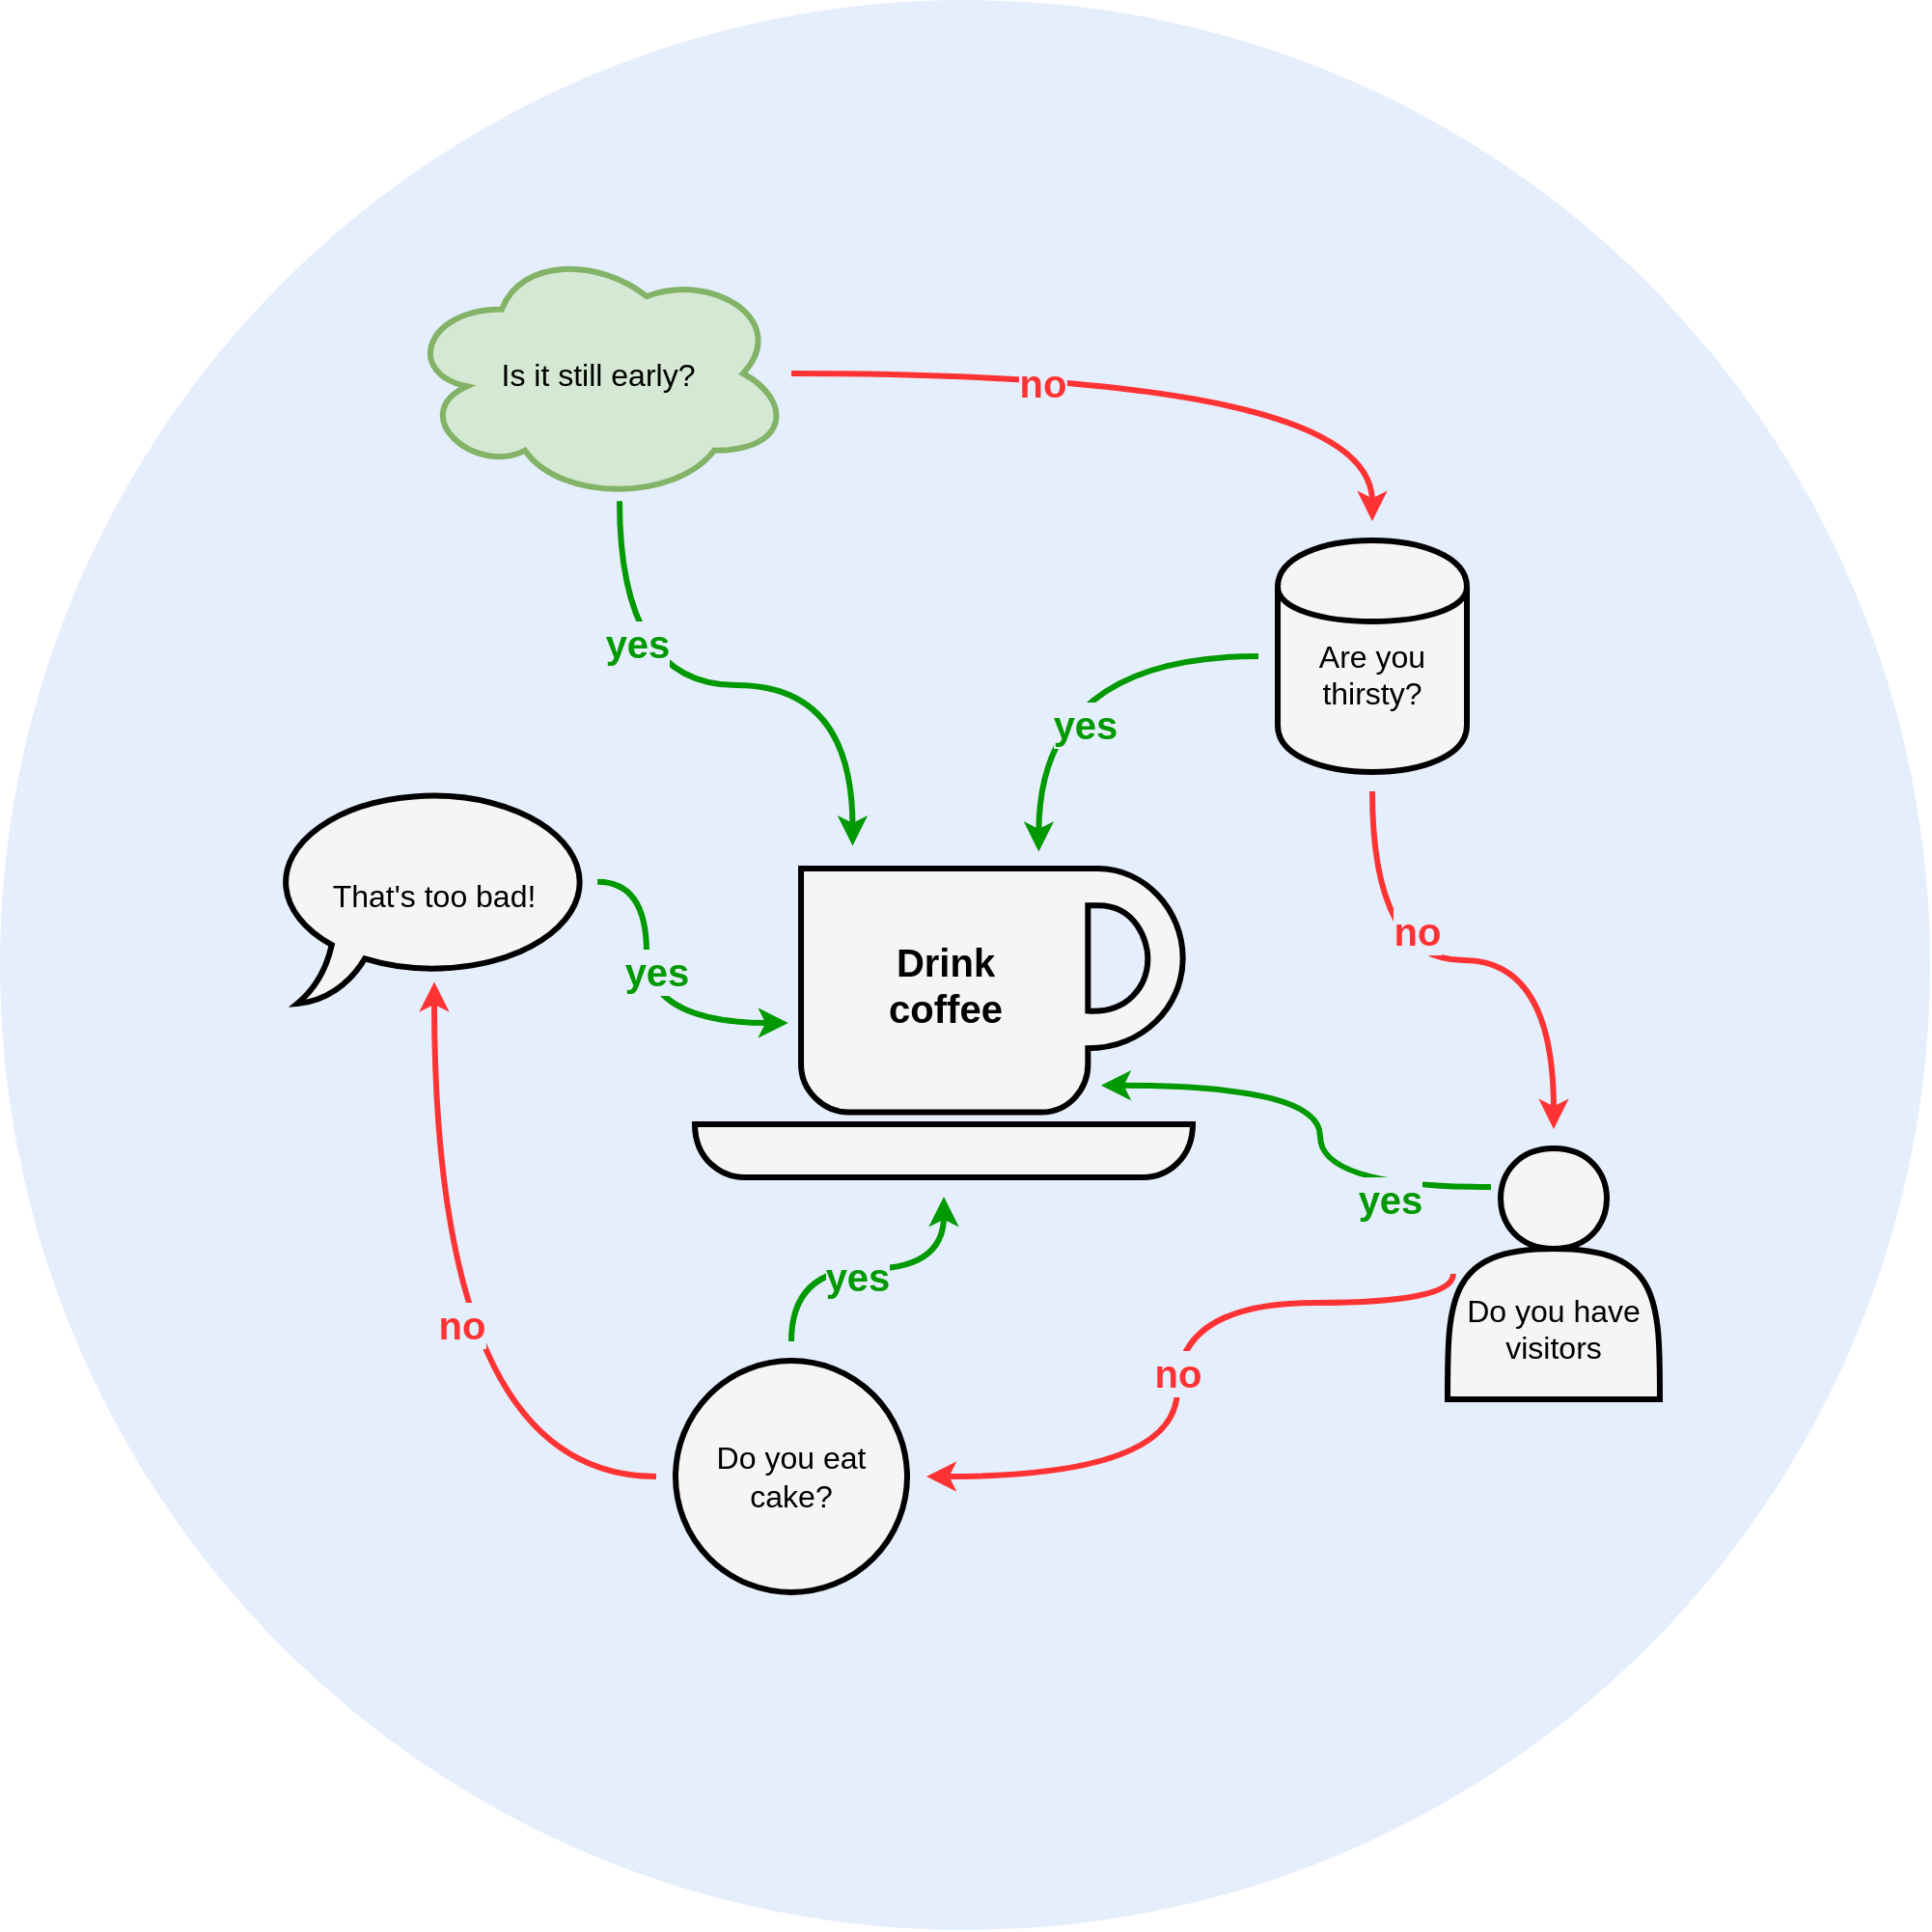 <mxfile version="20.8.20" type="github"><mxAtlasLibraries/><diagram name="Page-1" id="8e34c249-e2c6-786d-3cc3-512ca83aa7c6"><mxGraphModel dx="967" dy="988" grid="1" gridSize="10" guides="1" tooltips="1" connect="1" arrows="1" fold="1" page="0" pageScale="1" pageWidth="850" pageHeight="1100" background="#ffffff" math="0" shadow="0"><root><mxCell id="0"/><mxCell id="1" parent="0"/><mxCell id="2" value="" style="ellipse;whiteSpace=wrap;html=1;fillColor=#E5EEFC;strokeColor=none;" parent="1" vertex="1"><mxGeometry x="90" y="-215" width="1000" height="1000" as="geometry"/></mxCell><mxCell id="3" value="" style="shape=mxgraph.signs.food.coffee;html=1;verticalLabelPosition=bottom;verticalAlign=middle;fontSize=16;fontColor=#000000;plain-gray;fillColor=#F5F5F5;strokeColor=#000000;gradientColor=none;strokeWidth=3;perimeterSpacing=10;" parent="1" vertex="1"><mxGeometry x="450" y="235" width="258" height="160" as="geometry"/></mxCell><mxCell id="4" value="" style="edgeStyle=orthogonalEdgeStyle;curved=1;html=1;fontSize=16;strokeColor=#009900;entryX=0.33;entryY=-0.01;entryPerimeter=0;strokeWidth=3;fontStyle=0;fontColor=#009900;" parent="1" source="6" target="3" edge="1"><mxGeometry x="455" y="185" as="geometry"><mxPoint x="530" y="265" as="targetPoint"/><Array as="points"><mxPoint x="411" y="140"/><mxPoint x="532" y="140"/></Array></mxGeometry></mxCell><mxCell id="5" value="yes" style="text;html=1;resizable=0;points=[];align=center;verticalAlign=middle;labelBackgroundColor=#E5EEFC;fontSize=20;fontColor=#009900;fontStyle=1" parent="4" vertex="1" connectable="0"><mxGeometry x="-0.112" y="1" relative="1" as="geometry"><mxPoint x="-29" y="-21" as="offset"/></mxGeometry></mxCell><mxCell id="6" value="&lt;div&gt;Is it still early?&lt;/div&gt;" style="ellipse;shape=cloud;whiteSpace=wrap;html=1;fontFamily=Helvetica;fontSize=16;fontColor=#000000;align=center;strokeColor=#82b366;strokeWidth=3;fillColor=#d5e8d4;perimeterSpacing=0;" parent="1" vertex="1"><mxGeometry x="300" y="-88" width="200" height="133" as="geometry"/></mxCell><mxCell id="7" value="" style="edgeStyle=orthogonalEdgeStyle;curved=1;rounded=0;html=1;jettySize=auto;orthogonalLoop=1;fontSize=16;fontColor=#009900;exitX=0;exitY=0.5;strokeColor=#009900;entryX=0.677;entryY=0.007;entryPerimeter=0;strokeWidth=3;fontStyle=0" parent="1" source="9" target="3" edge="1"><mxGeometry x="627" y="195" as="geometry"><mxPoint x="680" y="205" as="sourcePoint"/><mxPoint x="627" y="254.833" as="targetPoint"/></mxGeometry></mxCell><mxCell id="8" value="yes" style="text;html=1;resizable=0;points=[];align=center;verticalAlign=middle;labelBackgroundColor=#E5EEFC;fontColor=#009900;fontSize=20;fontStyle=1" parent="7" vertex="1" connectable="0"><mxGeometry relative="1" as="geometry"><mxPoint x="17" y="35" as="offset"/></mxGeometry></mxCell><mxCell id="9" value="&lt;div style=&quot;line-height: 120%&quot;&gt;&lt;br&gt;&lt;/div&gt;&lt;div style=&quot;line-height: 120%&quot;&gt;Are you thirsty?&lt;/div&gt;" style="shape=cylinder;whiteSpace=wrap;html=1;fontFamily=Helvetica;fontSize=16;fontColor=#000000;align=center;strokeColor=#000000;strokeWidth=3;fillColor=#F5F5F5;perimeterSpacing=10;" parent="1" vertex="1"><mxGeometry x="752" y="65" width="98" height="120" as="geometry"/></mxCell><mxCell id="10" value="" style="edgeStyle=orthogonalEdgeStyle;curved=1;html=1;fontSize=16;strokeColor=#FF3333;entryX=0.5;entryY=0;fontColor=#FF3333;strokeWidth=3;" parent="1" source="6" target="9" edge="1"><mxGeometry x="530" y="135" as="geometry"><mxPoint x="680" y="175" as="targetPoint"/><mxPoint x="480" y="-21" as="sourcePoint"/><Array as="points"><mxPoint x="801" y="-21"/></Array></mxGeometry></mxCell><mxCell id="11" value="no" style="text;html=1;resizable=0;points=[];align=center;verticalAlign=middle;labelBackgroundColor=#E5EEFC;fontSize=20;fontColor=#FF3333;fontStyle=1" parent="10" vertex="1" connectable="0"><mxGeometry x="-0.453" y="-5" relative="1" as="geometry"><mxPoint x="27" y="-1" as="offset"/></mxGeometry></mxCell><mxCell id="13" value="" style="edgeStyle=orthogonalEdgeStyle;rounded=0;html=1;jettySize=auto;orthogonalLoop=1;fontSize=16;fontColor=#000000;exitX=0.5;exitY=1;curved=1;strokeColor=#FF3333;entryX=0.5;entryY=0;strokeWidth=3;" parent="1" source="9" target="12" edge="1"><mxGeometry x="775" y="245" as="geometry"><mxPoint x="860" y="255" as="sourcePoint"/><mxPoint x="825" y="365" as="targetPoint"/></mxGeometry></mxCell><mxCell id="14" value="no" style="text;html=1;resizable=0;points=[];align=center;verticalAlign=middle;labelBackgroundColor=#E5EEFC;fontSize=20;fontColor=#FF3333;fontStyle=1" parent="13" vertex="1" connectable="0"><mxGeometry x="-0.106" y="-3" relative="1" as="geometry"><mxPoint x="-10" y="-19" as="offset"/></mxGeometry></mxCell><mxCell id="15" value="" style="edgeStyle=orthogonalEdgeStyle;rounded=0;html=1;jettySize=auto;orthogonalLoop=1;fontSize=16;fontColor=#009900;curved=1;strokeColor=#009900;entryX=0.5;entryY=1;entryPerimeter=0;strokeWidth=3;fontStyle=0" parent="1" source="17" target="3" edge="1"><mxGeometry x="560" y="385" as="geometry"><mxPoint x="560" y="385" as="targetPoint"/></mxGeometry></mxCell><mxCell id="16" value="yes" style="text;html=1;resizable=0;points=[];align=center;verticalAlign=middle;labelBackgroundColor=#E5EEFC;fontSize=20;fontColor=#009900;fontStyle=1" parent="15" vertex="1" connectable="0"><mxGeometry x="0.073" y="-3" relative="1" as="geometry"><mxPoint x="-11" as="offset"/></mxGeometry></mxCell><mxCell id="17" value="Do you eat cake?" style="ellipse;whiteSpace=wrap;html=1;strokeWidth=3;fontSize=16;fontColor=#000000;plain-gray;gradientColor=none;strokeColor=#000000;perimeterSpacing=10;" parent="1" vertex="1"><mxGeometry x="440" y="490" width="120" height="120" as="geometry"/></mxCell><mxCell id="18" value="" style="edgeStyle=orthogonalEdgeStyle;curved=1;rounded=0;html=1;jettySize=auto;orthogonalLoop=1;fontSize=16;fontColor=#000000;strokeColor=#FF3333;entryX=1;entryY=0.5;exitX=0.1;exitY=0.5;strokeWidth=3;exitPerimeter=0;" parent="1" source="12" target="17" edge="1"><mxGeometry x="690" y="426" as="geometry"><mxPoint x="690.333" y="504.833" as="targetPoint"/><Array as="points"><mxPoint x="700" y="460"/><mxPoint x="700" y="550"/></Array></mxGeometry></mxCell><mxCell id="19" value="no" style="text;html=1;resizable=0;points=[];align=center;verticalAlign=middle;labelBackgroundColor=#E5EEFC;fontSize=20;fontColor=#FF3333;fontStyle=1" parent="18" vertex="1" connectable="0"><mxGeometry x="-0.052" y="1" relative="1" as="geometry"><mxPoint x="-1" y="15" as="offset"/></mxGeometry></mxCell><mxCell id="20" value="That's too bad!" style="strokeWidth=3;whiteSpace=wrap;html=1;shape=mxgraph.basic.oval_callout;fontFamily=Helvetica;fontSize=16;fontColor=#000000;align=center;strokeColor=#000000;fillColor=#F5F5F5;perimeterSpacing=10;" parent="1" vertex="1"><mxGeometry x="230" y="192" width="170" height="113" as="geometry"/></mxCell><mxCell id="21" value="" style="edgeStyle=orthogonalEdgeStyle;rounded=0;html=1;jettySize=auto;orthogonalLoop=1;fontSize=16;fontColor=#000000;curved=1;strokeColor=#FF3333;strokeWidth=3;entryX=0.5;entryY=0.84;entryPerimeter=0;" parent="1" source="17" target="20" edge="1"><mxGeometry x="350" y="435" as="geometry"><mxPoint x="315" y="305" as="targetPoint"/><Array as="points"><mxPoint x="315" y="550"/></Array></mxGeometry></mxCell><mxCell id="22" value="no" style="text;html=1;resizable=0;points=[];align=center;verticalAlign=middle;labelBackgroundColor=#E5EEFC;fontSize=20;fontColor=#FF3333;fontStyle=1" parent="21" vertex="1" connectable="0"><mxGeometry x="-0.237" y="-25" relative="1" as="geometry"><mxPoint x="-11" y="-53" as="offset"/></mxGeometry></mxCell><mxCell id="23" value="" style="endArrow=classic;html=1;fontSize=16;fontColor=#009900;exitX=0.25;exitY=0.2;edgeStyle=orthogonalEdgeStyle;curved=1;strokeColor=#009900;entryX=0.793;entryY=0.68;entryPerimeter=0;strokeWidth=3;fontStyle=0;exitPerimeter=0;" parent="1" source="12" target="3" edge="1"><mxGeometry x="690" y="320" width="50" height="50" as="geometry"><mxPoint x="740" y="605" as="sourcePoint"/><mxPoint x="690.333" y="319.833" as="targetPoint"/></mxGeometry></mxCell><mxCell id="24" value="&lt;span&gt;&lt;font style=&quot;font-size: 20px&quot;&gt;&lt;b&gt;yes&lt;/b&gt;&lt;/font&gt;&lt;/span&gt;" style="text;html=1;resizable=0;points=[];align=center;verticalAlign=middle;labelBackgroundColor=#E5EEFC;fontSize=16;fontColor=#009900;" parent="23" vertex="1" connectable="0"><mxGeometry relative="1" as="geometry"><mxPoint x="36" y="45" as="offset"/></mxGeometry></mxCell><mxCell id="25" value="&lt;span style=&quot;font-size: 20px&quot;&gt;Drink coffee&lt;/span&gt;" style="text;html=1;strokeColor=none;fillColor=none;align=center;verticalAlign=middle;whiteSpace=wrap;overflow=hidden;fontSize=16;fontColor=#000000;fontStyle=1" parent="1" vertex="1"><mxGeometry x="530" y="265" width="100" height="60" as="geometry"/></mxCell><mxCell id="26" value="" style="edgeStyle=orthogonalEdgeStyle;curved=1;html=1;fontSize=16;strokeColor=#009900;entryX=0.21;entryY=0.5;entryPerimeter=0;strokeWidth=3;fontStyle=0;fontColor=#009900;exitX=0.945;exitY=0.45;exitPerimeter=0;" parent="1" source="20" target="3" edge="1"><mxGeometry x="430" y="335" as="geometry"><mxPoint x="480" y="335" as="targetPoint"/></mxGeometry></mxCell><mxCell id="27" value="yes" style="text;html=1;resizable=0;points=[];align=center;verticalAlign=middle;labelBackgroundColor=#E5EEFC;fontSize=20;fontColor=#009900;fontStyle=1" parent="26" vertex="1" connectable="0"><mxGeometry x="-0.511" y="14" relative="1" as="geometry"><mxPoint x="-9" y="29" as="offset"/></mxGeometry></mxCell><mxCell id="28" value="&amp;nbsp; &amp;nbsp;&amp;nbsp;" style="text;html=1;resizable=0;points=[];autosize=1;align=left;verticalAlign=top;spacingTop=-4;fontSize=16;fontColor=#663300;" parent="1" vertex="1"><mxGeometry x="737" y="540" width="30" height="20" as="geometry"/></mxCell><mxCell id="12" value="&lt;div&gt;&lt;br&gt;&lt;/div&gt;&lt;div&gt;&lt;br&gt;&lt;/div&gt;&lt;div&gt;&lt;br&gt;&lt;/div&gt;&lt;div&gt;Do you have visitors&lt;/div&gt;" style="shape=actor;whiteSpace=wrap;html=1;fontFamily=Helvetica;fontSize=16;fontColor=#000000;align=center;strokeColor=#000000;strokeWidth=3;fillColor=#F5F5F5;perimeterSpacing=10;" parent="1" vertex="1"><mxGeometry x="840" y="380" width="110" height="130" as="geometry"/></mxCell></root></mxGraphModel></diagram></mxfile>